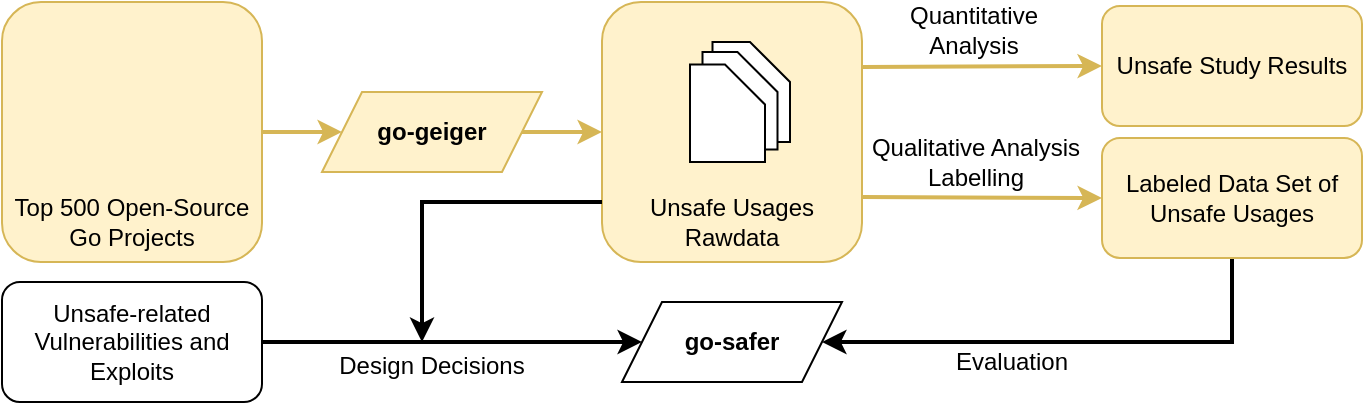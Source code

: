 <mxfile version="13.6.5" type="device"><diagram id="x5MXRrgYkv_Letm8EGmL" name="Page-1"><mxGraphModel dx="1021" dy="527" grid="1" gridSize="10" guides="1" tooltips="1" connect="1" arrows="1" fold="1" page="1" pageScale="1" pageWidth="1169" pageHeight="827" math="0" shadow="0"><root><mxCell id="0"/><mxCell id="1" parent="0"/><mxCell id="qrASa8LLpBvIJc4VBqNg-28" style="edgeStyle=orthogonalEdgeStyle;rounded=0;orthogonalLoop=1;jettySize=auto;html=1;exitX=1;exitY=0.5;exitDx=0;exitDy=0;entryX=0;entryY=0.5;entryDx=0;entryDy=0;strokeWidth=2;fillColor=#fff2cc;strokeColor=#d6b656;" edge="1" parent="1" source="qrASa8LLpBvIJc4VBqNg-6" target="qrASa8LLpBvIJc4VBqNg-14"><mxGeometry relative="1" as="geometry"/></mxCell><mxCell id="qrASa8LLpBvIJc4VBqNg-6" value="&lt;b&gt;go-geiger&lt;/b&gt;" style="shape=parallelogram;perimeter=parallelogramPerimeter;whiteSpace=wrap;html=1;fixedSize=1;fillColor=#fff2cc;strokeColor=#d6b656;" vertex="1" parent="1"><mxGeometry x="240" y="405" width="110" height="40" as="geometry"/></mxCell><mxCell id="qrASa8LLpBvIJc4VBqNg-7" value="&lt;b&gt;go-safer&lt;/b&gt;" style="shape=parallelogram;perimeter=parallelogramPerimeter;whiteSpace=wrap;html=1;fixedSize=1;" vertex="1" parent="1"><mxGeometry x="390" y="510" width="110" height="40" as="geometry"/></mxCell><mxCell id="qrASa8LLpBvIJc4VBqNg-34" style="edgeStyle=none;rounded=0;orthogonalLoop=1;jettySize=auto;html=1;exitX=1;exitY=0.5;exitDx=0;exitDy=0;entryX=0;entryY=0.5;entryDx=0;entryDy=0;strokeWidth=2;" edge="1" parent="1" source="qrASa8LLpBvIJc4VBqNg-9" target="qrASa8LLpBvIJc4VBqNg-7"><mxGeometry relative="1" as="geometry"/></mxCell><mxCell id="qrASa8LLpBvIJc4VBqNg-9" value="Unsafe-related Vulnerabilities and Exploits" style="rounded=1;whiteSpace=wrap;html=1;" vertex="1" parent="1"><mxGeometry x="80" y="500" width="130" height="60" as="geometry"/></mxCell><mxCell id="qrASa8LLpBvIJc4VBqNg-37" style="edgeStyle=orthogonalEdgeStyle;rounded=0;orthogonalLoop=1;jettySize=auto;html=1;exitX=0.5;exitY=1;exitDx=0;exitDy=0;entryX=1;entryY=0.5;entryDx=0;entryDy=0;strokeWidth=2;" edge="1" parent="1" source="qrASa8LLpBvIJc4VBqNg-12" target="qrASa8LLpBvIJc4VBqNg-7"><mxGeometry relative="1" as="geometry"><Array as="points"><mxPoint x="695" y="530"/></Array></mxGeometry></mxCell><mxCell id="qrASa8LLpBvIJc4VBqNg-12" value="Labeled Data Set of Unsafe Usages" style="rounded=1;whiteSpace=wrap;html=1;fillColor=#fff2cc;strokeColor=#d6b656;" vertex="1" parent="1"><mxGeometry x="630" y="428" width="130" height="60" as="geometry"/></mxCell><mxCell id="qrASa8LLpBvIJc4VBqNg-13" value="Unsafe Study Results" style="rounded=1;whiteSpace=wrap;html=1;fillColor=#fff2cc;strokeColor=#d6b656;" vertex="1" parent="1"><mxGeometry x="630" y="362" width="130" height="60" as="geometry"/></mxCell><mxCell id="qrASa8LLpBvIJc4VBqNg-27" value="" style="group" vertex="1" connectable="0" parent="1"><mxGeometry x="380" y="360" width="130" height="130" as="geometry"/></mxCell><mxCell id="qrASa8LLpBvIJc4VBqNg-14" value="" style="rounded=1;whiteSpace=wrap;html=1;fillColor=#fff2cc;strokeColor=#d6b656;" vertex="1" parent="qrASa8LLpBvIJc4VBqNg-27"><mxGeometry width="130" height="130" as="geometry"/></mxCell><mxCell id="qrASa8LLpBvIJc4VBqNg-15" value="Unsafe Usages Rawdata" style="text;html=1;strokeColor=none;fillColor=none;align=center;verticalAlign=middle;whiteSpace=wrap;rounded=0;" vertex="1" parent="qrASa8LLpBvIJc4VBqNg-27"><mxGeometry y="100" width="130" height="20" as="geometry"/></mxCell><mxCell id="qrASa8LLpBvIJc4VBqNg-20" value="" style="group" vertex="1" connectable="0" parent="qrASa8LLpBvIJc4VBqNg-27"><mxGeometry x="44" y="20" width="50" height="60" as="geometry"/></mxCell><mxCell id="qrASa8LLpBvIJc4VBqNg-16" value="" style="shape=card;whiteSpace=wrap;html=1;size=20;flipH=1;" vertex="1" parent="qrASa8LLpBvIJc4VBqNg-20"><mxGeometry x="11.25" width="38.75" height="50" as="geometry"/></mxCell><mxCell id="qrASa8LLpBvIJc4VBqNg-18" value="" style="shape=card;whiteSpace=wrap;html=1;size=20;flipH=1;" vertex="1" parent="qrASa8LLpBvIJc4VBqNg-20"><mxGeometry x="6.25" y="5" width="37.5" height="48.75" as="geometry"/></mxCell><mxCell id="qrASa8LLpBvIJc4VBqNg-17" value="" style="shape=card;whiteSpace=wrap;html=1;size=20;flipH=1;" vertex="1" parent="qrASa8LLpBvIJc4VBqNg-20"><mxGeometry y="11.25" width="37.5" height="48.75" as="geometry"/></mxCell><mxCell id="qrASa8LLpBvIJc4VBqNg-30" style="rounded=0;orthogonalLoop=1;jettySize=auto;html=1;exitX=1;exitY=0.25;exitDx=0;exitDy=0;entryX=0;entryY=0.5;entryDx=0;entryDy=0;strokeWidth=2;fillColor=#fff2cc;strokeColor=#d6b656;" edge="1" parent="1" source="qrASa8LLpBvIJc4VBqNg-14" target="qrASa8LLpBvIJc4VBqNg-13"><mxGeometry relative="1" as="geometry"/></mxCell><mxCell id="qrASa8LLpBvIJc4VBqNg-31" style="edgeStyle=none;rounded=0;orthogonalLoop=1;jettySize=auto;html=1;exitX=1;exitY=0.75;exitDx=0;exitDy=0;entryX=0;entryY=0.5;entryDx=0;entryDy=0;strokeWidth=2;fillColor=#fff2cc;strokeColor=#d6b656;" edge="1" parent="1" source="qrASa8LLpBvIJc4VBqNg-14" target="qrASa8LLpBvIJc4VBqNg-12"><mxGeometry relative="1" as="geometry"/></mxCell><mxCell id="qrASa8LLpBvIJc4VBqNg-32" value="Quantitative Analysis" style="text;html=1;strokeColor=none;fillColor=none;align=center;verticalAlign=middle;whiteSpace=wrap;rounded=0;" vertex="1" parent="1"><mxGeometry x="546" y="364" width="40" height="20" as="geometry"/></mxCell><mxCell id="qrASa8LLpBvIJc4VBqNg-33" value="Qualitative Analysis Labelling" style="text;html=1;strokeColor=none;fillColor=none;align=center;verticalAlign=middle;whiteSpace=wrap;rounded=0;" vertex="1" parent="1"><mxGeometry x="512" y="430" width="110" height="20" as="geometry"/></mxCell><mxCell id="qrASa8LLpBvIJc4VBqNg-35" style="edgeStyle=orthogonalEdgeStyle;rounded=0;orthogonalLoop=1;jettySize=auto;html=1;exitX=0;exitY=0;exitDx=0;exitDy=0;strokeWidth=2;" edge="1" parent="1" source="qrASa8LLpBvIJc4VBqNg-15"><mxGeometry relative="1" as="geometry"><mxPoint x="290" y="530" as="targetPoint"/><Array as="points"><mxPoint x="290" y="460"/></Array></mxGeometry></mxCell><mxCell id="qrASa8LLpBvIJc4VBqNg-36" value="Design Decisions" style="text;html=1;strokeColor=none;fillColor=none;align=center;verticalAlign=middle;whiteSpace=wrap;rounded=0;" vertex="1" parent="1"><mxGeometry x="220" y="532" width="150" height="20" as="geometry"/></mxCell><mxCell id="qrASa8LLpBvIJc4VBqNg-38" value="Evaluation" style="text;html=1;strokeColor=none;fillColor=none;align=center;verticalAlign=middle;whiteSpace=wrap;rounded=0;" vertex="1" parent="1"><mxGeometry x="510" y="530" width="150" height="20" as="geometry"/></mxCell><mxCell id="qrASa8LLpBvIJc4VBqNg-39" value="" style="group" vertex="1" connectable="0" parent="1"><mxGeometry x="80" y="360" width="130" height="130" as="geometry"/></mxCell><mxCell id="qrASa8LLpBvIJc4VBqNg-40" value="" style="rounded=1;whiteSpace=wrap;html=1;fillColor=#fff2cc;strokeColor=#d6b656;" vertex="1" parent="qrASa8LLpBvIJc4VBqNg-39"><mxGeometry width="130" height="130" as="geometry"/></mxCell><mxCell id="qrASa8LLpBvIJc4VBqNg-41" value="Top 500 Open-Source&lt;br&gt;Go Projects" style="text;html=1;strokeColor=none;fillColor=none;align=center;verticalAlign=middle;whiteSpace=wrap;rounded=0;" vertex="1" parent="qrASa8LLpBvIJc4VBqNg-39"><mxGeometry y="100" width="130" height="20" as="geometry"/></mxCell><mxCell id="qrASa8LLpBvIJc4VBqNg-47" value="" style="shape=image;verticalLabelPosition=bottom;labelBackgroundColor=#ffffff;verticalAlign=top;aspect=fixed;imageAspect=0;image=https://upload.wikimedia.org/wikipedia/commons/thumb/9/91/Octicons-mark-github.svg/1024px-Octicons-mark-github.svg.png;" vertex="1" parent="qrASa8LLpBvIJc4VBqNg-39"><mxGeometry x="35" y="24" width="60" height="60" as="geometry"/></mxCell><mxCell id="qrASa8LLpBvIJc4VBqNg-46" style="edgeStyle=orthogonalEdgeStyle;rounded=0;orthogonalLoop=1;jettySize=auto;html=1;exitX=1;exitY=0.5;exitDx=0;exitDy=0;entryX=0;entryY=0.5;entryDx=0;entryDy=0;strokeWidth=2;fillColor=#fff2cc;strokeColor=#d6b656;" edge="1" parent="1" source="qrASa8LLpBvIJc4VBqNg-40" target="qrASa8LLpBvIJc4VBqNg-6"><mxGeometry relative="1" as="geometry"/></mxCell></root></mxGraphModel></diagram></mxfile>